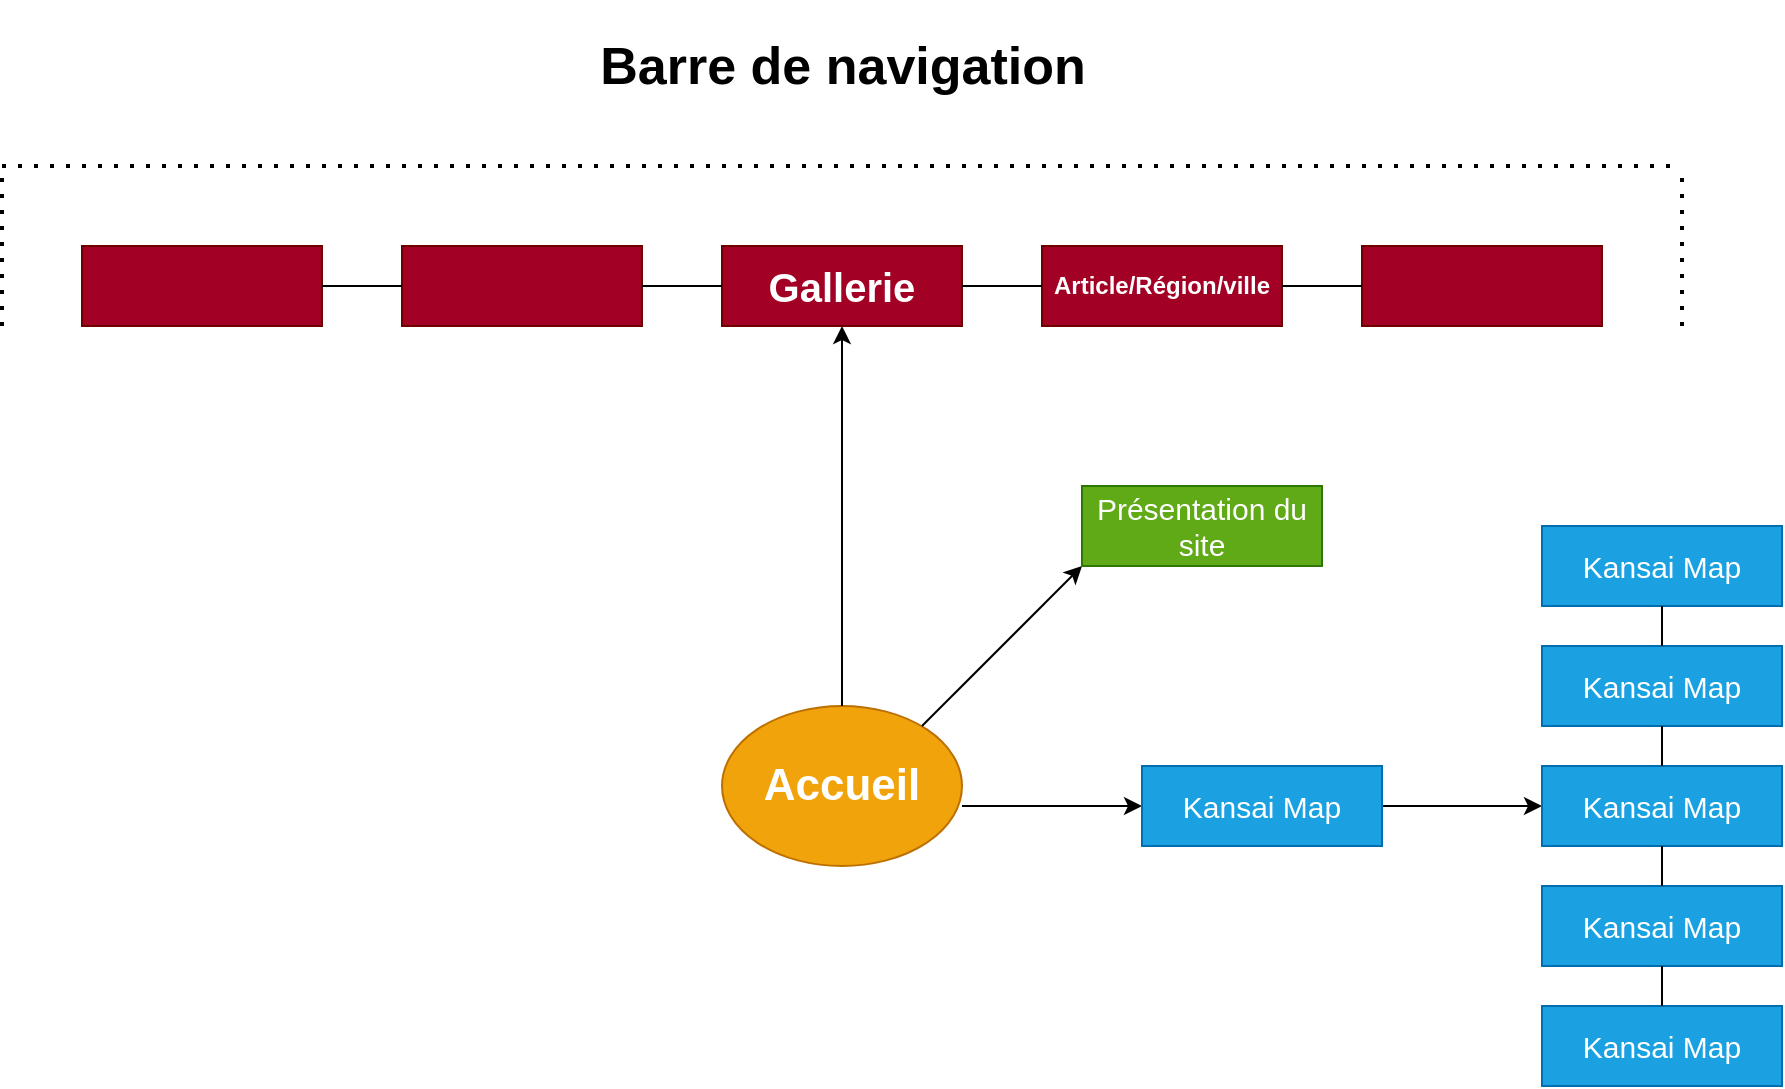 <mxfile version="13.6.5">
    <diagram id="5Eu1TDoiuohia1qNDOnC" name="Page-1">
        <mxGraphModel dx="888" dy="614" grid="1" gridSize="10" guides="1" tooltips="1" connect="1" arrows="1" fold="1" page="1" pageScale="1" pageWidth="1500" pageHeight="2000" math="0" shadow="0">
            <root>
                <mxCell id="0"/>
                <mxCell id="1" parent="0"/>
                <mxCell id="3" value="&lt;b&gt;&lt;font style=&quot;font-size: 22px&quot;&gt;Accueil&lt;/font&gt;&lt;/b&gt;" style="ellipse;whiteSpace=wrap;html=1;fillColor=#f0a30a;strokeColor=#BD7000;fontColor=#ffffff;" parent="1" vertex="1">
                    <mxGeometry x="440" y="510" width="120" height="80" as="geometry"/>
                </mxCell>
                <mxCell id="4" value="" style="endArrow=classic;html=1;exitX=0.5;exitY=0;exitDx=0;exitDy=0;entryX=0.5;entryY=1;entryDx=0;entryDy=0;" parent="1" source="3" target="12" edge="1">
                    <mxGeometry width="50" height="50" relative="1" as="geometry">
                        <mxPoint x="470" y="510" as="sourcePoint"/>
                        <mxPoint x="500" y="340" as="targetPoint"/>
                    </mxGeometry>
                </mxCell>
                <mxCell id="12" value="&lt;b&gt;&lt;font style=&quot;font-size: 20px&quot;&gt;Gallerie&lt;/font&gt;&lt;/b&gt;" style="rounded=0;whiteSpace=wrap;html=1;fillColor=#a20025;strokeColor=#6F0000;fontColor=#ffffff;" parent="1" vertex="1">
                    <mxGeometry x="440" y="280" width="120" height="40" as="geometry"/>
                </mxCell>
                <mxCell id="14" value="&lt;b style=&quot;font-size: 12px;&quot;&gt;&lt;font style=&quot;font-size: 12px;&quot;&gt;Article/Région/ville&lt;/font&gt;&lt;/b&gt;" style="rounded=0;whiteSpace=wrap;html=1;fillColor=#a20025;strokeColor=#6F0000;fontColor=#ffffff;fontSize=12;" parent="1" vertex="1">
                    <mxGeometry x="600" y="280" width="120" height="40" as="geometry"/>
                </mxCell>
                <mxCell id="15" value="" style="rounded=0;whiteSpace=wrap;html=1;fillColor=#a20025;strokeColor=#6F0000;fontColor=#ffffff;" parent="1" vertex="1">
                    <mxGeometry x="280" y="280" width="120" height="40" as="geometry"/>
                </mxCell>
                <mxCell id="16" value="" style="rounded=0;whiteSpace=wrap;html=1;fillColor=#a20025;strokeColor=#6F0000;fontColor=#ffffff;" parent="1" vertex="1">
                    <mxGeometry x="760" y="280" width="120" height="40" as="geometry"/>
                </mxCell>
                <mxCell id="17" value="" style="rounded=0;whiteSpace=wrap;html=1;fillColor=#a20025;strokeColor=#6F0000;fontColor=#ffffff;" vertex="1" parent="1">
                    <mxGeometry x="120" y="280" width="120" height="40" as="geometry"/>
                </mxCell>
                <mxCell id="18" value="" style="endArrow=none;html=1;exitX=1;exitY=0.5;exitDx=0;exitDy=0;" edge="1" parent="1" source="17">
                    <mxGeometry width="50" height="50" relative="1" as="geometry">
                        <mxPoint x="230" y="350" as="sourcePoint"/>
                        <mxPoint x="280" y="300" as="targetPoint"/>
                    </mxGeometry>
                </mxCell>
                <mxCell id="19" value="" style="endArrow=none;html=1;exitX=1;exitY=0.5;exitDx=0;exitDy=0;" edge="1" parent="1" source="15">
                    <mxGeometry width="50" height="50" relative="1" as="geometry">
                        <mxPoint x="390" y="350" as="sourcePoint"/>
                        <mxPoint x="440" y="300" as="targetPoint"/>
                    </mxGeometry>
                </mxCell>
                <mxCell id="20" value="" style="endArrow=none;html=1;exitX=1;exitY=0.5;exitDx=0;exitDy=0;" edge="1" parent="1" source="12">
                    <mxGeometry width="50" height="50" relative="1" as="geometry">
                        <mxPoint x="550" y="350" as="sourcePoint"/>
                        <mxPoint x="600" y="300" as="targetPoint"/>
                    </mxGeometry>
                </mxCell>
                <mxCell id="21" value="" style="endArrow=none;html=1;exitX=1;exitY=0.5;exitDx=0;exitDy=0;" edge="1" parent="1" source="14">
                    <mxGeometry width="50" height="50" relative="1" as="geometry">
                        <mxPoint x="710" y="350" as="sourcePoint"/>
                        <mxPoint x="760" y="300" as="targetPoint"/>
                    </mxGeometry>
                </mxCell>
                <mxCell id="22" value="" style="endArrow=none;dashed=1;html=1;dashPattern=1 3;strokeWidth=2;" edge="1" parent="1">
                    <mxGeometry width="50" height="50" relative="1" as="geometry">
                        <mxPoint x="80" y="320" as="sourcePoint"/>
                        <mxPoint x="80" y="240" as="targetPoint"/>
                    </mxGeometry>
                </mxCell>
                <mxCell id="23" value="" style="endArrow=none;dashed=1;html=1;dashPattern=1 3;strokeWidth=2;" edge="1" parent="1">
                    <mxGeometry width="50" height="50" relative="1" as="geometry">
                        <mxPoint x="80" y="240" as="sourcePoint"/>
                        <mxPoint x="920" y="240" as="targetPoint"/>
                    </mxGeometry>
                </mxCell>
                <mxCell id="24" value="" style="endArrow=none;dashed=1;html=1;dashPattern=1 3;strokeWidth=2;" edge="1" parent="1">
                    <mxGeometry width="50" height="50" relative="1" as="geometry">
                        <mxPoint x="920" y="320" as="sourcePoint"/>
                        <mxPoint x="920" y="240" as="targetPoint"/>
                    </mxGeometry>
                </mxCell>
                <mxCell id="26" value="&lt;h1&gt;&lt;font style=&quot;font-size: 26px&quot;&gt;Barre de navigation&lt;/font&gt;&lt;/h1&gt;" style="text;html=1;align=center;verticalAlign=middle;resizable=0;points=[];autosize=1;horizontal=1;fontSize=13;" vertex="1" parent="1">
                    <mxGeometry x="370" y="160" width="260" height="60" as="geometry"/>
                </mxCell>
                <mxCell id="27" value="" style="endArrow=classic;html=1;fontSize=13;" edge="1" parent="1">
                    <mxGeometry width="50" height="50" relative="1" as="geometry">
                        <mxPoint x="540" y="520" as="sourcePoint"/>
                        <mxPoint x="620" y="440" as="targetPoint"/>
                    </mxGeometry>
                </mxCell>
                <mxCell id="28" value="Présentation du site" style="rounded=0;whiteSpace=wrap;html=1;fontSize=15;fillColor=#60a917;strokeColor=#2D7600;fontColor=#ffffff;" vertex="1" parent="1">
                    <mxGeometry x="620" y="400" width="120" height="40" as="geometry"/>
                </mxCell>
                <mxCell id="29" value="" style="endArrow=classic;html=1;fontSize=15;" edge="1" parent="1">
                    <mxGeometry width="50" height="50" relative="1" as="geometry">
                        <mxPoint x="560" y="560" as="sourcePoint"/>
                        <mxPoint x="650" y="560" as="targetPoint"/>
                    </mxGeometry>
                </mxCell>
                <mxCell id="32" value="" style="edgeStyle=orthogonalEdgeStyle;rounded=0;orthogonalLoop=1;jettySize=auto;html=1;fontSize=12;" edge="1" parent="1" source="30" target="31">
                    <mxGeometry relative="1" as="geometry"/>
                </mxCell>
                <mxCell id="30" value="Kansai Map" style="rounded=0;whiteSpace=wrap;html=1;fontSize=15;fillColor=#1ba1e2;strokeColor=#006EAF;fontColor=#ffffff;" vertex="1" parent="1">
                    <mxGeometry x="650" y="540" width="120" height="40" as="geometry"/>
                </mxCell>
                <mxCell id="31" value="Kansai Map" style="rounded=0;whiteSpace=wrap;html=1;fontSize=15;fillColor=#1ba1e2;strokeColor=#006EAF;fontColor=#ffffff;" vertex="1" parent="1">
                    <mxGeometry x="850" y="540" width="120" height="40" as="geometry"/>
                </mxCell>
                <mxCell id="33" value="Kansai Map" style="rounded=0;whiteSpace=wrap;html=1;fontSize=15;fillColor=#1ba1e2;strokeColor=#006EAF;fontColor=#ffffff;" vertex="1" parent="1">
                    <mxGeometry x="850" y="480" width="120" height="40" as="geometry"/>
                </mxCell>
                <mxCell id="35" value="Kansai Map" style="rounded=0;whiteSpace=wrap;html=1;fontSize=15;fillColor=#1ba1e2;strokeColor=#006EAF;fontColor=#ffffff;" vertex="1" parent="1">
                    <mxGeometry x="850" y="420" width="120" height="40" as="geometry"/>
                </mxCell>
                <mxCell id="37" value="Kansai Map" style="rounded=0;whiteSpace=wrap;html=1;fontSize=15;fillColor=#1ba1e2;strokeColor=#006EAF;fontColor=#ffffff;" vertex="1" parent="1">
                    <mxGeometry x="850" y="600" width="120" height="40" as="geometry"/>
                </mxCell>
                <mxCell id="43" value="Kansai Map" style="rounded=0;whiteSpace=wrap;html=1;fontSize=15;fillColor=#1ba1e2;strokeColor=#006EAF;fontColor=#ffffff;" vertex="1" parent="1">
                    <mxGeometry x="850" y="660" width="120" height="40" as="geometry"/>
                </mxCell>
                <mxCell id="45" value="" style="endArrow=none;html=1;fontSize=12;exitX=0.5;exitY=0;exitDx=0;exitDy=0;" edge="1" parent="1" source="33">
                    <mxGeometry width="50" height="50" relative="1" as="geometry">
                        <mxPoint x="860" y="510" as="sourcePoint"/>
                        <mxPoint x="910" y="460" as="targetPoint"/>
                    </mxGeometry>
                </mxCell>
                <mxCell id="47" value="" style="endArrow=none;html=1;fontSize=12;entryX=0.5;entryY=1;entryDx=0;entryDy=0;exitX=0.5;exitY=0;exitDx=0;exitDy=0;" edge="1" parent="1" source="31" target="33">
                    <mxGeometry width="50" height="50" relative="1" as="geometry">
                        <mxPoint x="730" y="580" as="sourcePoint"/>
                        <mxPoint x="780" y="530" as="targetPoint"/>
                    </mxGeometry>
                </mxCell>
                <mxCell id="48" value="" style="endArrow=none;html=1;fontSize=12;entryX=0.5;entryY=1;entryDx=0;entryDy=0;exitX=0.5;exitY=0;exitDx=0;exitDy=0;" edge="1" parent="1" source="37" target="31">
                    <mxGeometry width="50" height="50" relative="1" as="geometry">
                        <mxPoint x="730" y="580" as="sourcePoint"/>
                        <mxPoint x="780" y="530" as="targetPoint"/>
                    </mxGeometry>
                </mxCell>
                <mxCell id="49" value="" style="endArrow=none;html=1;fontSize=12;entryX=0.5;entryY=1;entryDx=0;entryDy=0;exitX=0.5;exitY=0;exitDx=0;exitDy=0;" edge="1" parent="1" source="43" target="37">
                    <mxGeometry width="50" height="50" relative="1" as="geometry">
                        <mxPoint x="730" y="580" as="sourcePoint"/>
                        <mxPoint x="780" y="530" as="targetPoint"/>
                    </mxGeometry>
                </mxCell>
            </root>
        </mxGraphModel>
    </diagram>
</mxfile>